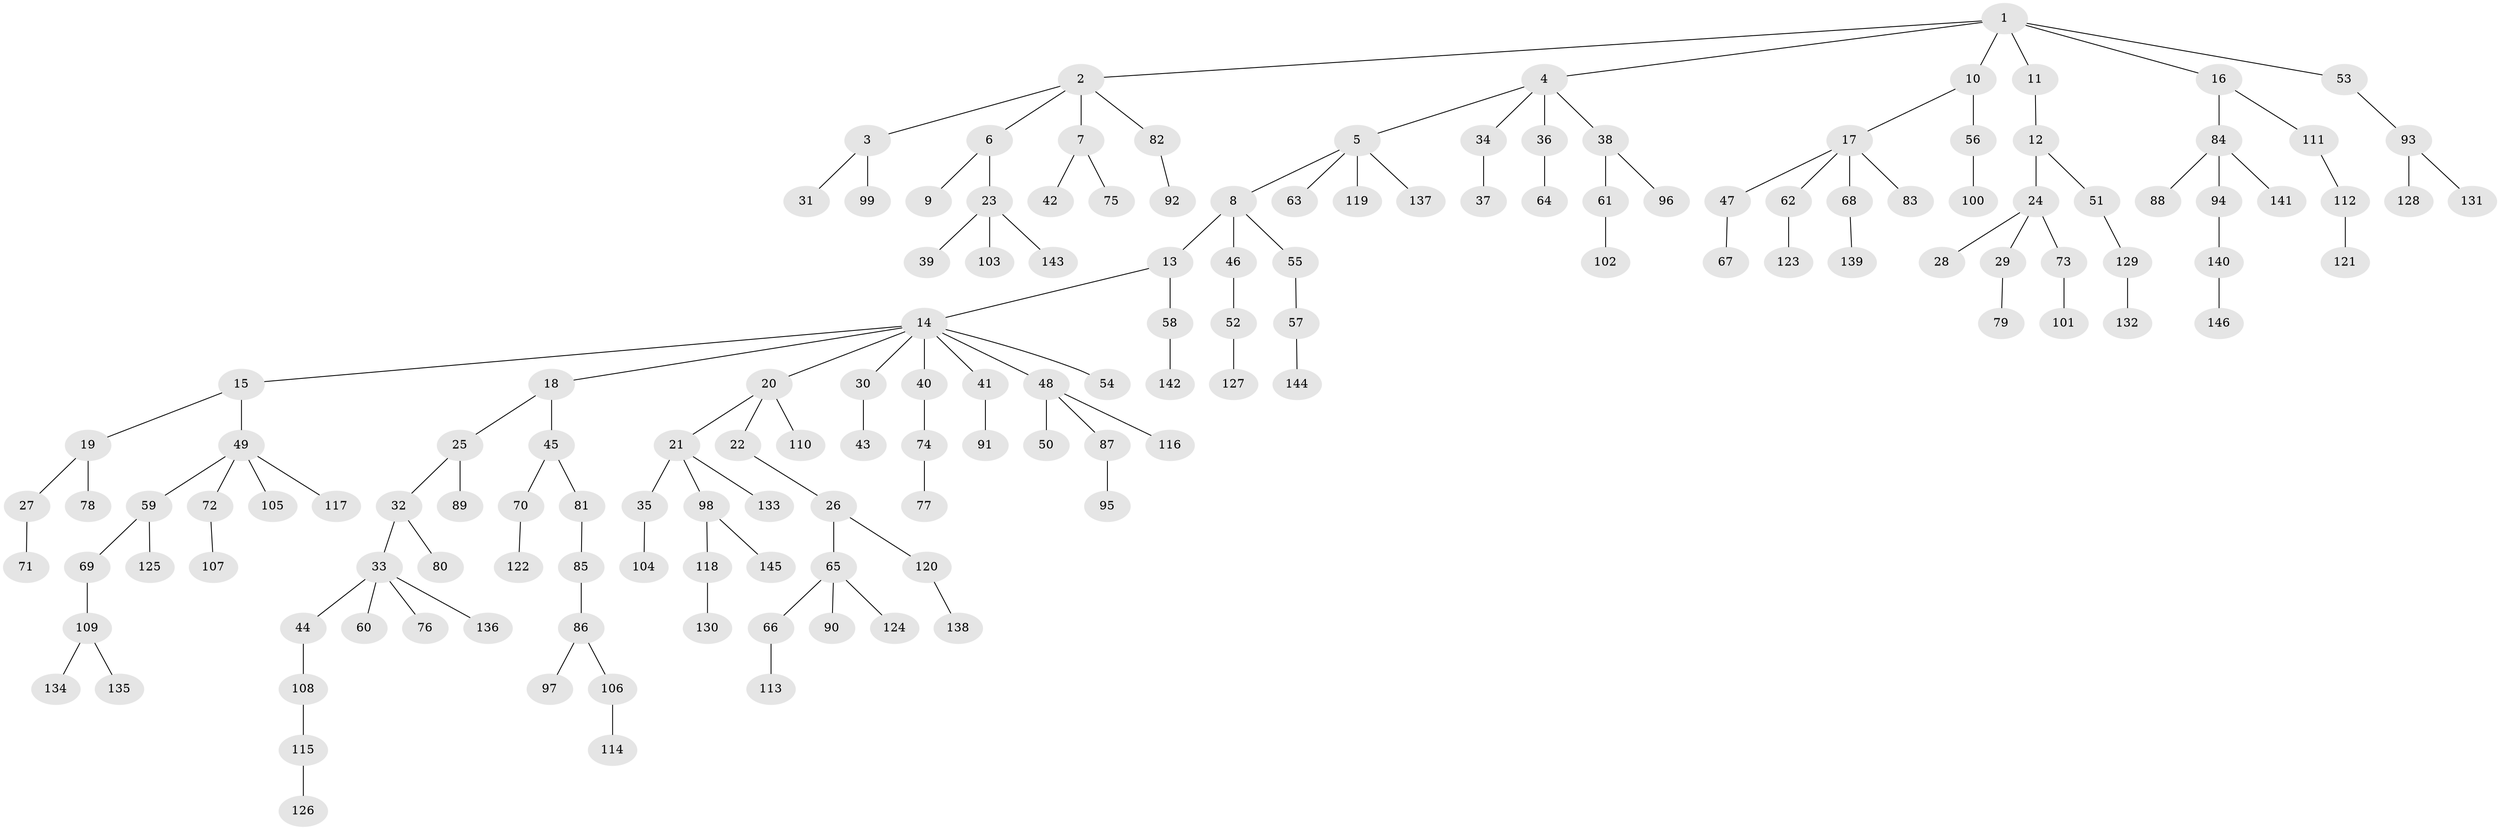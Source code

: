 // Generated by graph-tools (version 1.1) at 2025/50/03/09/25 03:50:23]
// undirected, 146 vertices, 145 edges
graph export_dot {
graph [start="1"]
  node [color=gray90,style=filled];
  1;
  2;
  3;
  4;
  5;
  6;
  7;
  8;
  9;
  10;
  11;
  12;
  13;
  14;
  15;
  16;
  17;
  18;
  19;
  20;
  21;
  22;
  23;
  24;
  25;
  26;
  27;
  28;
  29;
  30;
  31;
  32;
  33;
  34;
  35;
  36;
  37;
  38;
  39;
  40;
  41;
  42;
  43;
  44;
  45;
  46;
  47;
  48;
  49;
  50;
  51;
  52;
  53;
  54;
  55;
  56;
  57;
  58;
  59;
  60;
  61;
  62;
  63;
  64;
  65;
  66;
  67;
  68;
  69;
  70;
  71;
  72;
  73;
  74;
  75;
  76;
  77;
  78;
  79;
  80;
  81;
  82;
  83;
  84;
  85;
  86;
  87;
  88;
  89;
  90;
  91;
  92;
  93;
  94;
  95;
  96;
  97;
  98;
  99;
  100;
  101;
  102;
  103;
  104;
  105;
  106;
  107;
  108;
  109;
  110;
  111;
  112;
  113;
  114;
  115;
  116;
  117;
  118;
  119;
  120;
  121;
  122;
  123;
  124;
  125;
  126;
  127;
  128;
  129;
  130;
  131;
  132;
  133;
  134;
  135;
  136;
  137;
  138;
  139;
  140;
  141;
  142;
  143;
  144;
  145;
  146;
  1 -- 2;
  1 -- 4;
  1 -- 10;
  1 -- 11;
  1 -- 16;
  1 -- 53;
  2 -- 3;
  2 -- 6;
  2 -- 7;
  2 -- 82;
  3 -- 31;
  3 -- 99;
  4 -- 5;
  4 -- 34;
  4 -- 36;
  4 -- 38;
  5 -- 8;
  5 -- 63;
  5 -- 119;
  5 -- 137;
  6 -- 9;
  6 -- 23;
  7 -- 42;
  7 -- 75;
  8 -- 13;
  8 -- 46;
  8 -- 55;
  10 -- 17;
  10 -- 56;
  11 -- 12;
  12 -- 24;
  12 -- 51;
  13 -- 14;
  13 -- 58;
  14 -- 15;
  14 -- 18;
  14 -- 20;
  14 -- 30;
  14 -- 40;
  14 -- 41;
  14 -- 48;
  14 -- 54;
  15 -- 19;
  15 -- 49;
  16 -- 84;
  16 -- 111;
  17 -- 47;
  17 -- 62;
  17 -- 68;
  17 -- 83;
  18 -- 25;
  18 -- 45;
  19 -- 27;
  19 -- 78;
  20 -- 21;
  20 -- 22;
  20 -- 110;
  21 -- 35;
  21 -- 98;
  21 -- 133;
  22 -- 26;
  23 -- 39;
  23 -- 103;
  23 -- 143;
  24 -- 28;
  24 -- 29;
  24 -- 73;
  25 -- 32;
  25 -- 89;
  26 -- 65;
  26 -- 120;
  27 -- 71;
  29 -- 79;
  30 -- 43;
  32 -- 33;
  32 -- 80;
  33 -- 44;
  33 -- 60;
  33 -- 76;
  33 -- 136;
  34 -- 37;
  35 -- 104;
  36 -- 64;
  38 -- 61;
  38 -- 96;
  40 -- 74;
  41 -- 91;
  44 -- 108;
  45 -- 70;
  45 -- 81;
  46 -- 52;
  47 -- 67;
  48 -- 50;
  48 -- 87;
  48 -- 116;
  49 -- 59;
  49 -- 72;
  49 -- 105;
  49 -- 117;
  51 -- 129;
  52 -- 127;
  53 -- 93;
  55 -- 57;
  56 -- 100;
  57 -- 144;
  58 -- 142;
  59 -- 69;
  59 -- 125;
  61 -- 102;
  62 -- 123;
  65 -- 66;
  65 -- 90;
  65 -- 124;
  66 -- 113;
  68 -- 139;
  69 -- 109;
  70 -- 122;
  72 -- 107;
  73 -- 101;
  74 -- 77;
  81 -- 85;
  82 -- 92;
  84 -- 88;
  84 -- 94;
  84 -- 141;
  85 -- 86;
  86 -- 97;
  86 -- 106;
  87 -- 95;
  93 -- 128;
  93 -- 131;
  94 -- 140;
  98 -- 118;
  98 -- 145;
  106 -- 114;
  108 -- 115;
  109 -- 134;
  109 -- 135;
  111 -- 112;
  112 -- 121;
  115 -- 126;
  118 -- 130;
  120 -- 138;
  129 -- 132;
  140 -- 146;
}
